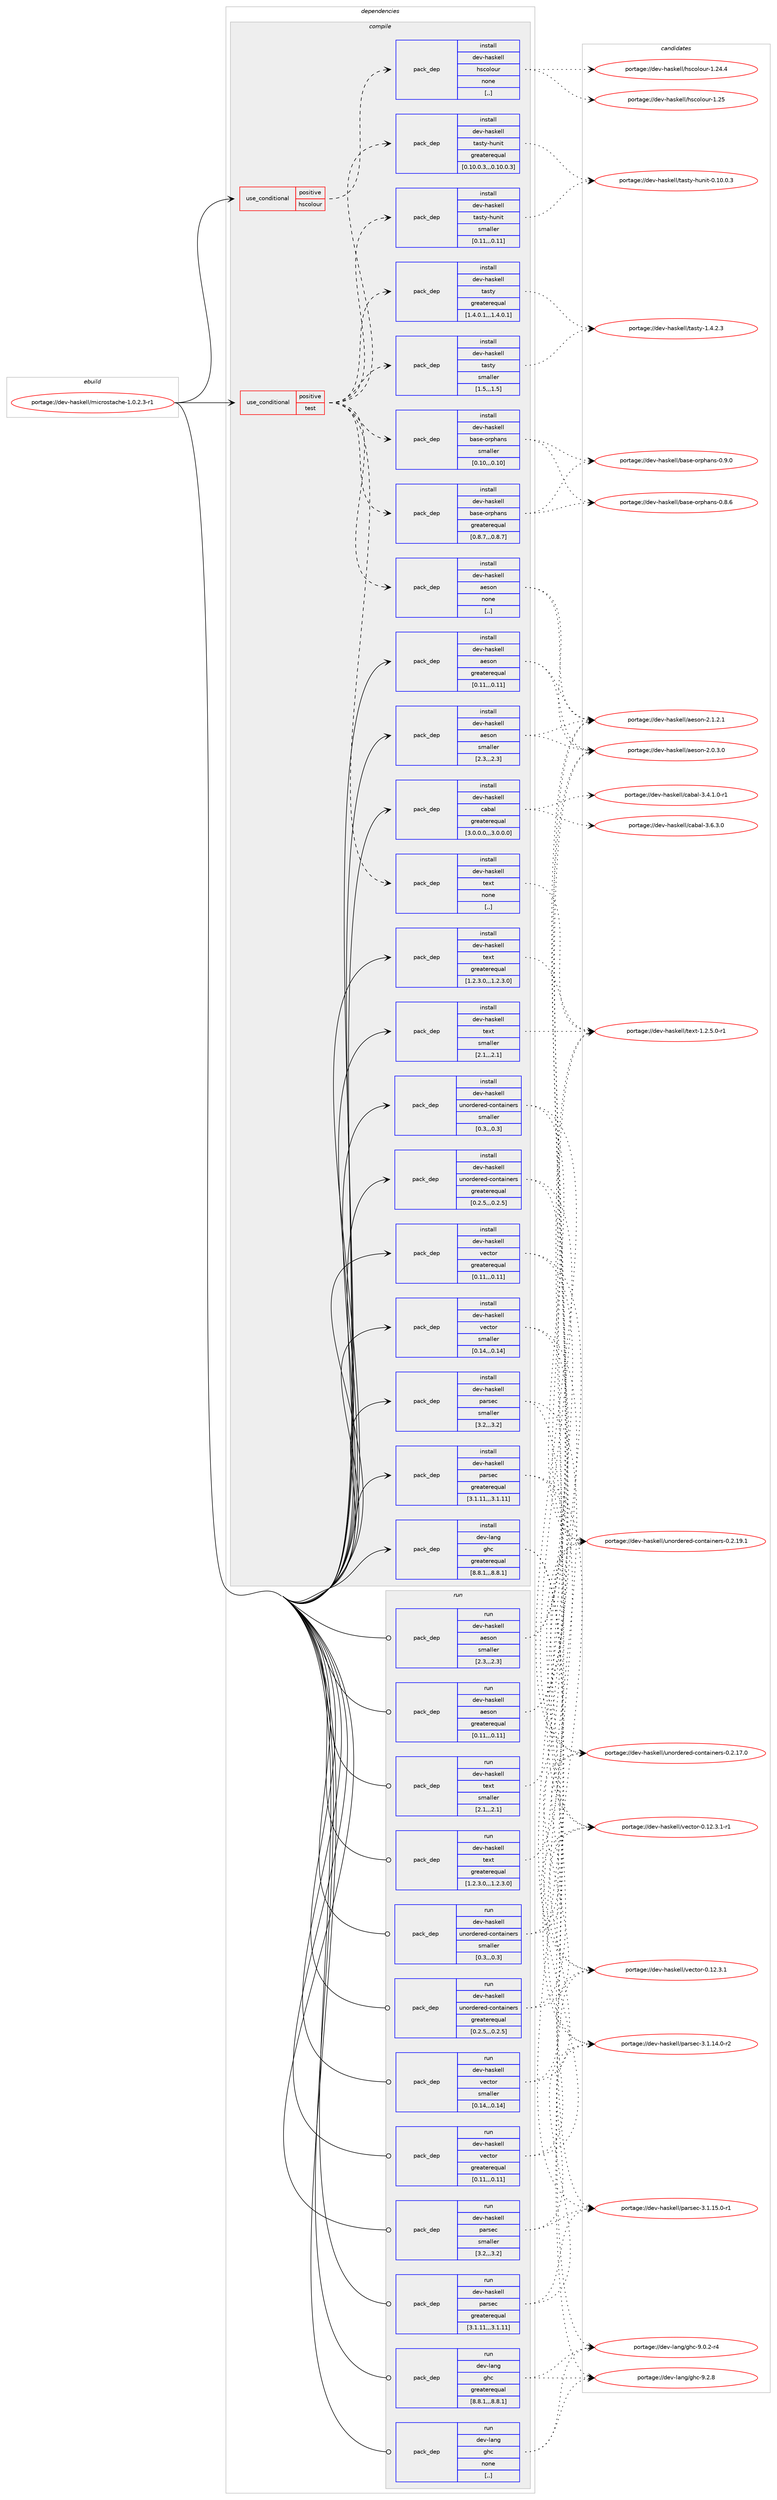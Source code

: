 digraph prolog {

# *************
# Graph options
# *************

newrank=true;
concentrate=true;
compound=true;
graph [rankdir=LR,fontname=Helvetica,fontsize=10,ranksep=1.5];#, ranksep=2.5, nodesep=0.2];
edge  [arrowhead=vee];
node  [fontname=Helvetica,fontsize=10];

# **********
# The ebuild
# **********

subgraph cluster_leftcol {
color=gray;
label=<<i>ebuild</i>>;
id [label="portage://dev-haskell/microstache-1.0.2.3-r1", color=red, width=4, href="../dev-haskell/microstache-1.0.2.3-r1.svg"];
}

# ****************
# The dependencies
# ****************

subgraph cluster_midcol {
color=gray;
label=<<i>dependencies</i>>;
subgraph cluster_compile {
fillcolor="#eeeeee";
style=filled;
label=<<i>compile</i>>;
subgraph cond20715 {
dependency84435 [label=<<TABLE BORDER="0" CELLBORDER="1" CELLSPACING="0" CELLPADDING="4"><TR><TD ROWSPAN="3" CELLPADDING="10">use_conditional</TD></TR><TR><TD>positive</TD></TR><TR><TD>hscolour</TD></TR></TABLE>>, shape=none, color=red];
subgraph pack62718 {
dependency84436 [label=<<TABLE BORDER="0" CELLBORDER="1" CELLSPACING="0" CELLPADDING="4" WIDTH="220"><TR><TD ROWSPAN="6" CELLPADDING="30">pack_dep</TD></TR><TR><TD WIDTH="110">install</TD></TR><TR><TD>dev-haskell</TD></TR><TR><TD>hscolour</TD></TR><TR><TD>none</TD></TR><TR><TD>[,,]</TD></TR></TABLE>>, shape=none, color=blue];
}
dependency84435:e -> dependency84436:w [weight=20,style="dashed",arrowhead="vee"];
}
id:e -> dependency84435:w [weight=20,style="solid",arrowhead="vee"];
subgraph cond20716 {
dependency84437 [label=<<TABLE BORDER="0" CELLBORDER="1" CELLSPACING="0" CELLPADDING="4"><TR><TD ROWSPAN="3" CELLPADDING="10">use_conditional</TD></TR><TR><TD>positive</TD></TR><TR><TD>test</TD></TR></TABLE>>, shape=none, color=red];
subgraph pack62719 {
dependency84438 [label=<<TABLE BORDER="0" CELLBORDER="1" CELLSPACING="0" CELLPADDING="4" WIDTH="220"><TR><TD ROWSPAN="6" CELLPADDING="30">pack_dep</TD></TR><TR><TD WIDTH="110">install</TD></TR><TR><TD>dev-haskell</TD></TR><TR><TD>aeson</TD></TR><TR><TD>none</TD></TR><TR><TD>[,,]</TD></TR></TABLE>>, shape=none, color=blue];
}
dependency84437:e -> dependency84438:w [weight=20,style="dashed",arrowhead="vee"];
subgraph pack62720 {
dependency84439 [label=<<TABLE BORDER="0" CELLBORDER="1" CELLSPACING="0" CELLPADDING="4" WIDTH="220"><TR><TD ROWSPAN="6" CELLPADDING="30">pack_dep</TD></TR><TR><TD WIDTH="110">install</TD></TR><TR><TD>dev-haskell</TD></TR><TR><TD>base-orphans</TD></TR><TR><TD>greaterequal</TD></TR><TR><TD>[0.8.7,,,0.8.7]</TD></TR></TABLE>>, shape=none, color=blue];
}
dependency84437:e -> dependency84439:w [weight=20,style="dashed",arrowhead="vee"];
subgraph pack62721 {
dependency84440 [label=<<TABLE BORDER="0" CELLBORDER="1" CELLSPACING="0" CELLPADDING="4" WIDTH="220"><TR><TD ROWSPAN="6" CELLPADDING="30">pack_dep</TD></TR><TR><TD WIDTH="110">install</TD></TR><TR><TD>dev-haskell</TD></TR><TR><TD>base-orphans</TD></TR><TR><TD>smaller</TD></TR><TR><TD>[0.10,,,0.10]</TD></TR></TABLE>>, shape=none, color=blue];
}
dependency84437:e -> dependency84440:w [weight=20,style="dashed",arrowhead="vee"];
subgraph pack62722 {
dependency84441 [label=<<TABLE BORDER="0" CELLBORDER="1" CELLSPACING="0" CELLPADDING="4" WIDTH="220"><TR><TD ROWSPAN="6" CELLPADDING="30">pack_dep</TD></TR><TR><TD WIDTH="110">install</TD></TR><TR><TD>dev-haskell</TD></TR><TR><TD>tasty</TD></TR><TR><TD>greaterequal</TD></TR><TR><TD>[1.4.0.1,,,1.4.0.1]</TD></TR></TABLE>>, shape=none, color=blue];
}
dependency84437:e -> dependency84441:w [weight=20,style="dashed",arrowhead="vee"];
subgraph pack62723 {
dependency84442 [label=<<TABLE BORDER="0" CELLBORDER="1" CELLSPACING="0" CELLPADDING="4" WIDTH="220"><TR><TD ROWSPAN="6" CELLPADDING="30">pack_dep</TD></TR><TR><TD WIDTH="110">install</TD></TR><TR><TD>dev-haskell</TD></TR><TR><TD>tasty</TD></TR><TR><TD>smaller</TD></TR><TR><TD>[1.5,,,1.5]</TD></TR></TABLE>>, shape=none, color=blue];
}
dependency84437:e -> dependency84442:w [weight=20,style="dashed",arrowhead="vee"];
subgraph pack62724 {
dependency84443 [label=<<TABLE BORDER="0" CELLBORDER="1" CELLSPACING="0" CELLPADDING="4" WIDTH="220"><TR><TD ROWSPAN="6" CELLPADDING="30">pack_dep</TD></TR><TR><TD WIDTH="110">install</TD></TR><TR><TD>dev-haskell</TD></TR><TR><TD>tasty-hunit</TD></TR><TR><TD>greaterequal</TD></TR><TR><TD>[0.10.0.3,,,0.10.0.3]</TD></TR></TABLE>>, shape=none, color=blue];
}
dependency84437:e -> dependency84443:w [weight=20,style="dashed",arrowhead="vee"];
subgraph pack62725 {
dependency84444 [label=<<TABLE BORDER="0" CELLBORDER="1" CELLSPACING="0" CELLPADDING="4" WIDTH="220"><TR><TD ROWSPAN="6" CELLPADDING="30">pack_dep</TD></TR><TR><TD WIDTH="110">install</TD></TR><TR><TD>dev-haskell</TD></TR><TR><TD>tasty-hunit</TD></TR><TR><TD>smaller</TD></TR><TR><TD>[0.11,,,0.11]</TD></TR></TABLE>>, shape=none, color=blue];
}
dependency84437:e -> dependency84444:w [weight=20,style="dashed",arrowhead="vee"];
subgraph pack62726 {
dependency84445 [label=<<TABLE BORDER="0" CELLBORDER="1" CELLSPACING="0" CELLPADDING="4" WIDTH="220"><TR><TD ROWSPAN="6" CELLPADDING="30">pack_dep</TD></TR><TR><TD WIDTH="110">install</TD></TR><TR><TD>dev-haskell</TD></TR><TR><TD>text</TD></TR><TR><TD>none</TD></TR><TR><TD>[,,]</TD></TR></TABLE>>, shape=none, color=blue];
}
dependency84437:e -> dependency84445:w [weight=20,style="dashed",arrowhead="vee"];
}
id:e -> dependency84437:w [weight=20,style="solid",arrowhead="vee"];
subgraph pack62727 {
dependency84446 [label=<<TABLE BORDER="0" CELLBORDER="1" CELLSPACING="0" CELLPADDING="4" WIDTH="220"><TR><TD ROWSPAN="6" CELLPADDING="30">pack_dep</TD></TR><TR><TD WIDTH="110">install</TD></TR><TR><TD>dev-haskell</TD></TR><TR><TD>aeson</TD></TR><TR><TD>greaterequal</TD></TR><TR><TD>[0.11,,,0.11]</TD></TR></TABLE>>, shape=none, color=blue];
}
id:e -> dependency84446:w [weight=20,style="solid",arrowhead="vee"];
subgraph pack62728 {
dependency84447 [label=<<TABLE BORDER="0" CELLBORDER="1" CELLSPACING="0" CELLPADDING="4" WIDTH="220"><TR><TD ROWSPAN="6" CELLPADDING="30">pack_dep</TD></TR><TR><TD WIDTH="110">install</TD></TR><TR><TD>dev-haskell</TD></TR><TR><TD>aeson</TD></TR><TR><TD>smaller</TD></TR><TR><TD>[2.3,,,2.3]</TD></TR></TABLE>>, shape=none, color=blue];
}
id:e -> dependency84447:w [weight=20,style="solid",arrowhead="vee"];
subgraph pack62729 {
dependency84448 [label=<<TABLE BORDER="0" CELLBORDER="1" CELLSPACING="0" CELLPADDING="4" WIDTH="220"><TR><TD ROWSPAN="6" CELLPADDING="30">pack_dep</TD></TR><TR><TD WIDTH="110">install</TD></TR><TR><TD>dev-haskell</TD></TR><TR><TD>cabal</TD></TR><TR><TD>greaterequal</TD></TR><TR><TD>[3.0.0.0,,,3.0.0.0]</TD></TR></TABLE>>, shape=none, color=blue];
}
id:e -> dependency84448:w [weight=20,style="solid",arrowhead="vee"];
subgraph pack62730 {
dependency84449 [label=<<TABLE BORDER="0" CELLBORDER="1" CELLSPACING="0" CELLPADDING="4" WIDTH="220"><TR><TD ROWSPAN="6" CELLPADDING="30">pack_dep</TD></TR><TR><TD WIDTH="110">install</TD></TR><TR><TD>dev-haskell</TD></TR><TR><TD>parsec</TD></TR><TR><TD>greaterequal</TD></TR><TR><TD>[3.1.11,,,3.1.11]</TD></TR></TABLE>>, shape=none, color=blue];
}
id:e -> dependency84449:w [weight=20,style="solid",arrowhead="vee"];
subgraph pack62731 {
dependency84450 [label=<<TABLE BORDER="0" CELLBORDER="1" CELLSPACING="0" CELLPADDING="4" WIDTH="220"><TR><TD ROWSPAN="6" CELLPADDING="30">pack_dep</TD></TR><TR><TD WIDTH="110">install</TD></TR><TR><TD>dev-haskell</TD></TR><TR><TD>parsec</TD></TR><TR><TD>smaller</TD></TR><TR><TD>[3.2,,,3.2]</TD></TR></TABLE>>, shape=none, color=blue];
}
id:e -> dependency84450:w [weight=20,style="solid",arrowhead="vee"];
subgraph pack62732 {
dependency84451 [label=<<TABLE BORDER="0" CELLBORDER="1" CELLSPACING="0" CELLPADDING="4" WIDTH="220"><TR><TD ROWSPAN="6" CELLPADDING="30">pack_dep</TD></TR><TR><TD WIDTH="110">install</TD></TR><TR><TD>dev-haskell</TD></TR><TR><TD>text</TD></TR><TR><TD>greaterequal</TD></TR><TR><TD>[1.2.3.0,,,1.2.3.0]</TD></TR></TABLE>>, shape=none, color=blue];
}
id:e -> dependency84451:w [weight=20,style="solid",arrowhead="vee"];
subgraph pack62733 {
dependency84452 [label=<<TABLE BORDER="0" CELLBORDER="1" CELLSPACING="0" CELLPADDING="4" WIDTH="220"><TR><TD ROWSPAN="6" CELLPADDING="30">pack_dep</TD></TR><TR><TD WIDTH="110">install</TD></TR><TR><TD>dev-haskell</TD></TR><TR><TD>text</TD></TR><TR><TD>smaller</TD></TR><TR><TD>[2.1,,,2.1]</TD></TR></TABLE>>, shape=none, color=blue];
}
id:e -> dependency84452:w [weight=20,style="solid",arrowhead="vee"];
subgraph pack62734 {
dependency84453 [label=<<TABLE BORDER="0" CELLBORDER="1" CELLSPACING="0" CELLPADDING="4" WIDTH="220"><TR><TD ROWSPAN="6" CELLPADDING="30">pack_dep</TD></TR><TR><TD WIDTH="110">install</TD></TR><TR><TD>dev-haskell</TD></TR><TR><TD>unordered-containers</TD></TR><TR><TD>greaterequal</TD></TR><TR><TD>[0.2.5,,,0.2.5]</TD></TR></TABLE>>, shape=none, color=blue];
}
id:e -> dependency84453:w [weight=20,style="solid",arrowhead="vee"];
subgraph pack62735 {
dependency84454 [label=<<TABLE BORDER="0" CELLBORDER="1" CELLSPACING="0" CELLPADDING="4" WIDTH="220"><TR><TD ROWSPAN="6" CELLPADDING="30">pack_dep</TD></TR><TR><TD WIDTH="110">install</TD></TR><TR><TD>dev-haskell</TD></TR><TR><TD>unordered-containers</TD></TR><TR><TD>smaller</TD></TR><TR><TD>[0.3,,,0.3]</TD></TR></TABLE>>, shape=none, color=blue];
}
id:e -> dependency84454:w [weight=20,style="solid",arrowhead="vee"];
subgraph pack62736 {
dependency84455 [label=<<TABLE BORDER="0" CELLBORDER="1" CELLSPACING="0" CELLPADDING="4" WIDTH="220"><TR><TD ROWSPAN="6" CELLPADDING="30">pack_dep</TD></TR><TR><TD WIDTH="110">install</TD></TR><TR><TD>dev-haskell</TD></TR><TR><TD>vector</TD></TR><TR><TD>greaterequal</TD></TR><TR><TD>[0.11,,,0.11]</TD></TR></TABLE>>, shape=none, color=blue];
}
id:e -> dependency84455:w [weight=20,style="solid",arrowhead="vee"];
subgraph pack62737 {
dependency84456 [label=<<TABLE BORDER="0" CELLBORDER="1" CELLSPACING="0" CELLPADDING="4" WIDTH="220"><TR><TD ROWSPAN="6" CELLPADDING="30">pack_dep</TD></TR><TR><TD WIDTH="110">install</TD></TR><TR><TD>dev-haskell</TD></TR><TR><TD>vector</TD></TR><TR><TD>smaller</TD></TR><TR><TD>[0.14,,,0.14]</TD></TR></TABLE>>, shape=none, color=blue];
}
id:e -> dependency84456:w [weight=20,style="solid",arrowhead="vee"];
subgraph pack62738 {
dependency84457 [label=<<TABLE BORDER="0" CELLBORDER="1" CELLSPACING="0" CELLPADDING="4" WIDTH="220"><TR><TD ROWSPAN="6" CELLPADDING="30">pack_dep</TD></TR><TR><TD WIDTH="110">install</TD></TR><TR><TD>dev-lang</TD></TR><TR><TD>ghc</TD></TR><TR><TD>greaterequal</TD></TR><TR><TD>[8.8.1,,,8.8.1]</TD></TR></TABLE>>, shape=none, color=blue];
}
id:e -> dependency84457:w [weight=20,style="solid",arrowhead="vee"];
}
subgraph cluster_compileandrun {
fillcolor="#eeeeee";
style=filled;
label=<<i>compile and run</i>>;
}
subgraph cluster_run {
fillcolor="#eeeeee";
style=filled;
label=<<i>run</i>>;
subgraph pack62739 {
dependency84458 [label=<<TABLE BORDER="0" CELLBORDER="1" CELLSPACING="0" CELLPADDING="4" WIDTH="220"><TR><TD ROWSPAN="6" CELLPADDING="30">pack_dep</TD></TR><TR><TD WIDTH="110">run</TD></TR><TR><TD>dev-haskell</TD></TR><TR><TD>aeson</TD></TR><TR><TD>greaterequal</TD></TR><TR><TD>[0.11,,,0.11]</TD></TR></TABLE>>, shape=none, color=blue];
}
id:e -> dependency84458:w [weight=20,style="solid",arrowhead="odot"];
subgraph pack62740 {
dependency84459 [label=<<TABLE BORDER="0" CELLBORDER="1" CELLSPACING="0" CELLPADDING="4" WIDTH="220"><TR><TD ROWSPAN="6" CELLPADDING="30">pack_dep</TD></TR><TR><TD WIDTH="110">run</TD></TR><TR><TD>dev-haskell</TD></TR><TR><TD>aeson</TD></TR><TR><TD>smaller</TD></TR><TR><TD>[2.3,,,2.3]</TD></TR></TABLE>>, shape=none, color=blue];
}
id:e -> dependency84459:w [weight=20,style="solid",arrowhead="odot"];
subgraph pack62741 {
dependency84460 [label=<<TABLE BORDER="0" CELLBORDER="1" CELLSPACING="0" CELLPADDING="4" WIDTH="220"><TR><TD ROWSPAN="6" CELLPADDING="30">pack_dep</TD></TR><TR><TD WIDTH="110">run</TD></TR><TR><TD>dev-haskell</TD></TR><TR><TD>parsec</TD></TR><TR><TD>greaterequal</TD></TR><TR><TD>[3.1.11,,,3.1.11]</TD></TR></TABLE>>, shape=none, color=blue];
}
id:e -> dependency84460:w [weight=20,style="solid",arrowhead="odot"];
subgraph pack62742 {
dependency84461 [label=<<TABLE BORDER="0" CELLBORDER="1" CELLSPACING="0" CELLPADDING="4" WIDTH="220"><TR><TD ROWSPAN="6" CELLPADDING="30">pack_dep</TD></TR><TR><TD WIDTH="110">run</TD></TR><TR><TD>dev-haskell</TD></TR><TR><TD>parsec</TD></TR><TR><TD>smaller</TD></TR><TR><TD>[3.2,,,3.2]</TD></TR></TABLE>>, shape=none, color=blue];
}
id:e -> dependency84461:w [weight=20,style="solid",arrowhead="odot"];
subgraph pack62743 {
dependency84462 [label=<<TABLE BORDER="0" CELLBORDER="1" CELLSPACING="0" CELLPADDING="4" WIDTH="220"><TR><TD ROWSPAN="6" CELLPADDING="30">pack_dep</TD></TR><TR><TD WIDTH="110">run</TD></TR><TR><TD>dev-haskell</TD></TR><TR><TD>text</TD></TR><TR><TD>greaterequal</TD></TR><TR><TD>[1.2.3.0,,,1.2.3.0]</TD></TR></TABLE>>, shape=none, color=blue];
}
id:e -> dependency84462:w [weight=20,style="solid",arrowhead="odot"];
subgraph pack62744 {
dependency84463 [label=<<TABLE BORDER="0" CELLBORDER="1" CELLSPACING="0" CELLPADDING="4" WIDTH="220"><TR><TD ROWSPAN="6" CELLPADDING="30">pack_dep</TD></TR><TR><TD WIDTH="110">run</TD></TR><TR><TD>dev-haskell</TD></TR><TR><TD>text</TD></TR><TR><TD>smaller</TD></TR><TR><TD>[2.1,,,2.1]</TD></TR></TABLE>>, shape=none, color=blue];
}
id:e -> dependency84463:w [weight=20,style="solid",arrowhead="odot"];
subgraph pack62745 {
dependency84464 [label=<<TABLE BORDER="0" CELLBORDER="1" CELLSPACING="0" CELLPADDING="4" WIDTH="220"><TR><TD ROWSPAN="6" CELLPADDING="30">pack_dep</TD></TR><TR><TD WIDTH="110">run</TD></TR><TR><TD>dev-haskell</TD></TR><TR><TD>unordered-containers</TD></TR><TR><TD>greaterequal</TD></TR><TR><TD>[0.2.5,,,0.2.5]</TD></TR></TABLE>>, shape=none, color=blue];
}
id:e -> dependency84464:w [weight=20,style="solid",arrowhead="odot"];
subgraph pack62746 {
dependency84465 [label=<<TABLE BORDER="0" CELLBORDER="1" CELLSPACING="0" CELLPADDING="4" WIDTH="220"><TR><TD ROWSPAN="6" CELLPADDING="30">pack_dep</TD></TR><TR><TD WIDTH="110">run</TD></TR><TR><TD>dev-haskell</TD></TR><TR><TD>unordered-containers</TD></TR><TR><TD>smaller</TD></TR><TR><TD>[0.3,,,0.3]</TD></TR></TABLE>>, shape=none, color=blue];
}
id:e -> dependency84465:w [weight=20,style="solid",arrowhead="odot"];
subgraph pack62747 {
dependency84466 [label=<<TABLE BORDER="0" CELLBORDER="1" CELLSPACING="0" CELLPADDING="4" WIDTH="220"><TR><TD ROWSPAN="6" CELLPADDING="30">pack_dep</TD></TR><TR><TD WIDTH="110">run</TD></TR><TR><TD>dev-haskell</TD></TR><TR><TD>vector</TD></TR><TR><TD>greaterequal</TD></TR><TR><TD>[0.11,,,0.11]</TD></TR></TABLE>>, shape=none, color=blue];
}
id:e -> dependency84466:w [weight=20,style="solid",arrowhead="odot"];
subgraph pack62748 {
dependency84467 [label=<<TABLE BORDER="0" CELLBORDER="1" CELLSPACING="0" CELLPADDING="4" WIDTH="220"><TR><TD ROWSPAN="6" CELLPADDING="30">pack_dep</TD></TR><TR><TD WIDTH="110">run</TD></TR><TR><TD>dev-haskell</TD></TR><TR><TD>vector</TD></TR><TR><TD>smaller</TD></TR><TR><TD>[0.14,,,0.14]</TD></TR></TABLE>>, shape=none, color=blue];
}
id:e -> dependency84467:w [weight=20,style="solid",arrowhead="odot"];
subgraph pack62749 {
dependency84468 [label=<<TABLE BORDER="0" CELLBORDER="1" CELLSPACING="0" CELLPADDING="4" WIDTH="220"><TR><TD ROWSPAN="6" CELLPADDING="30">pack_dep</TD></TR><TR><TD WIDTH="110">run</TD></TR><TR><TD>dev-lang</TD></TR><TR><TD>ghc</TD></TR><TR><TD>greaterequal</TD></TR><TR><TD>[8.8.1,,,8.8.1]</TD></TR></TABLE>>, shape=none, color=blue];
}
id:e -> dependency84468:w [weight=20,style="solid",arrowhead="odot"];
subgraph pack62750 {
dependency84469 [label=<<TABLE BORDER="0" CELLBORDER="1" CELLSPACING="0" CELLPADDING="4" WIDTH="220"><TR><TD ROWSPAN="6" CELLPADDING="30">pack_dep</TD></TR><TR><TD WIDTH="110">run</TD></TR><TR><TD>dev-lang</TD></TR><TR><TD>ghc</TD></TR><TR><TD>none</TD></TR><TR><TD>[,,]</TD></TR></TABLE>>, shape=none, color=blue];
}
id:e -> dependency84469:w [weight=20,style="solid",arrowhead="odot"];
}
}

# **************
# The candidates
# **************

subgraph cluster_choices {
rank=same;
color=gray;
label=<<i>candidates</i>>;

subgraph choice62718 {
color=black;
nodesep=1;
choice100101118451049711510710110810847104115991111081111171144549465053 [label="portage://dev-haskell/hscolour-1.25", color=red, width=4,href="../dev-haskell/hscolour-1.25.svg"];
choice1001011184510497115107101108108471041159911110811111711445494650524652 [label="portage://dev-haskell/hscolour-1.24.4", color=red, width=4,href="../dev-haskell/hscolour-1.24.4.svg"];
dependency84436:e -> choice100101118451049711510710110810847104115991111081111171144549465053:w [style=dotted,weight="100"];
dependency84436:e -> choice1001011184510497115107101108108471041159911110811111711445494650524652:w [style=dotted,weight="100"];
}
subgraph choice62719 {
color=black;
nodesep=1;
choice100101118451049711510710110810847971011151111104550464946504649 [label="portage://dev-haskell/aeson-2.1.2.1", color=red, width=4,href="../dev-haskell/aeson-2.1.2.1.svg"];
choice100101118451049711510710110810847971011151111104550464846514648 [label="portage://dev-haskell/aeson-2.0.3.0", color=red, width=4,href="../dev-haskell/aeson-2.0.3.0.svg"];
dependency84438:e -> choice100101118451049711510710110810847971011151111104550464946504649:w [style=dotted,weight="100"];
dependency84438:e -> choice100101118451049711510710110810847971011151111104550464846514648:w [style=dotted,weight="100"];
}
subgraph choice62720 {
color=black;
nodesep=1;
choice10010111845104971151071011081084798971151014511111411210497110115454846574648 [label="portage://dev-haskell/base-orphans-0.9.0", color=red, width=4,href="../dev-haskell/base-orphans-0.9.0.svg"];
choice10010111845104971151071011081084798971151014511111411210497110115454846564654 [label="portage://dev-haskell/base-orphans-0.8.6", color=red, width=4,href="../dev-haskell/base-orphans-0.8.6.svg"];
dependency84439:e -> choice10010111845104971151071011081084798971151014511111411210497110115454846574648:w [style=dotted,weight="100"];
dependency84439:e -> choice10010111845104971151071011081084798971151014511111411210497110115454846564654:w [style=dotted,weight="100"];
}
subgraph choice62721 {
color=black;
nodesep=1;
choice10010111845104971151071011081084798971151014511111411210497110115454846574648 [label="portage://dev-haskell/base-orphans-0.9.0", color=red, width=4,href="../dev-haskell/base-orphans-0.9.0.svg"];
choice10010111845104971151071011081084798971151014511111411210497110115454846564654 [label="portage://dev-haskell/base-orphans-0.8.6", color=red, width=4,href="../dev-haskell/base-orphans-0.8.6.svg"];
dependency84440:e -> choice10010111845104971151071011081084798971151014511111411210497110115454846574648:w [style=dotted,weight="100"];
dependency84440:e -> choice10010111845104971151071011081084798971151014511111411210497110115454846564654:w [style=dotted,weight="100"];
}
subgraph choice62722 {
color=black;
nodesep=1;
choice100101118451049711510710110810847116971151161214549465246504651 [label="portage://dev-haskell/tasty-1.4.2.3", color=red, width=4,href="../dev-haskell/tasty-1.4.2.3.svg"];
dependency84441:e -> choice100101118451049711510710110810847116971151161214549465246504651:w [style=dotted,weight="100"];
}
subgraph choice62723 {
color=black;
nodesep=1;
choice100101118451049711510710110810847116971151161214549465246504651 [label="portage://dev-haskell/tasty-1.4.2.3", color=red, width=4,href="../dev-haskell/tasty-1.4.2.3.svg"];
dependency84442:e -> choice100101118451049711510710110810847116971151161214549465246504651:w [style=dotted,weight="100"];
}
subgraph choice62724 {
color=black;
nodesep=1;
choice1001011184510497115107101108108471169711511612145104117110105116454846494846484651 [label="portage://dev-haskell/tasty-hunit-0.10.0.3", color=red, width=4,href="../dev-haskell/tasty-hunit-0.10.0.3.svg"];
dependency84443:e -> choice1001011184510497115107101108108471169711511612145104117110105116454846494846484651:w [style=dotted,weight="100"];
}
subgraph choice62725 {
color=black;
nodesep=1;
choice1001011184510497115107101108108471169711511612145104117110105116454846494846484651 [label="portage://dev-haskell/tasty-hunit-0.10.0.3", color=red, width=4,href="../dev-haskell/tasty-hunit-0.10.0.3.svg"];
dependency84444:e -> choice1001011184510497115107101108108471169711511612145104117110105116454846494846484651:w [style=dotted,weight="100"];
}
subgraph choice62726 {
color=black;
nodesep=1;
choice10010111845104971151071011081084711610112011645494650465346484511449 [label="portage://dev-haskell/text-1.2.5.0-r1", color=red, width=4,href="../dev-haskell/text-1.2.5.0-r1.svg"];
dependency84445:e -> choice10010111845104971151071011081084711610112011645494650465346484511449:w [style=dotted,weight="100"];
}
subgraph choice62727 {
color=black;
nodesep=1;
choice100101118451049711510710110810847971011151111104550464946504649 [label="portage://dev-haskell/aeson-2.1.2.1", color=red, width=4,href="../dev-haskell/aeson-2.1.2.1.svg"];
choice100101118451049711510710110810847971011151111104550464846514648 [label="portage://dev-haskell/aeson-2.0.3.0", color=red, width=4,href="../dev-haskell/aeson-2.0.3.0.svg"];
dependency84446:e -> choice100101118451049711510710110810847971011151111104550464946504649:w [style=dotted,weight="100"];
dependency84446:e -> choice100101118451049711510710110810847971011151111104550464846514648:w [style=dotted,weight="100"];
}
subgraph choice62728 {
color=black;
nodesep=1;
choice100101118451049711510710110810847971011151111104550464946504649 [label="portage://dev-haskell/aeson-2.1.2.1", color=red, width=4,href="../dev-haskell/aeson-2.1.2.1.svg"];
choice100101118451049711510710110810847971011151111104550464846514648 [label="portage://dev-haskell/aeson-2.0.3.0", color=red, width=4,href="../dev-haskell/aeson-2.0.3.0.svg"];
dependency84447:e -> choice100101118451049711510710110810847971011151111104550464946504649:w [style=dotted,weight="100"];
dependency84447:e -> choice100101118451049711510710110810847971011151111104550464846514648:w [style=dotted,weight="100"];
}
subgraph choice62729 {
color=black;
nodesep=1;
choice100101118451049711510710110810847999798971084551465446514648 [label="portage://dev-haskell/cabal-3.6.3.0", color=red, width=4,href="../dev-haskell/cabal-3.6.3.0.svg"];
choice1001011184510497115107101108108479997989710845514652464946484511449 [label="portage://dev-haskell/cabal-3.4.1.0-r1", color=red, width=4,href="../dev-haskell/cabal-3.4.1.0-r1.svg"];
dependency84448:e -> choice100101118451049711510710110810847999798971084551465446514648:w [style=dotted,weight="100"];
dependency84448:e -> choice1001011184510497115107101108108479997989710845514652464946484511449:w [style=dotted,weight="100"];
}
subgraph choice62730 {
color=black;
nodesep=1;
choice10010111845104971151071011081084711297114115101994551464946495346484511449 [label="portage://dev-haskell/parsec-3.1.15.0-r1", color=red, width=4,href="../dev-haskell/parsec-3.1.15.0-r1.svg"];
choice10010111845104971151071011081084711297114115101994551464946495246484511450 [label="portage://dev-haskell/parsec-3.1.14.0-r2", color=red, width=4,href="../dev-haskell/parsec-3.1.14.0-r2.svg"];
dependency84449:e -> choice10010111845104971151071011081084711297114115101994551464946495346484511449:w [style=dotted,weight="100"];
dependency84449:e -> choice10010111845104971151071011081084711297114115101994551464946495246484511450:w [style=dotted,weight="100"];
}
subgraph choice62731 {
color=black;
nodesep=1;
choice10010111845104971151071011081084711297114115101994551464946495346484511449 [label="portage://dev-haskell/parsec-3.1.15.0-r1", color=red, width=4,href="../dev-haskell/parsec-3.1.15.0-r1.svg"];
choice10010111845104971151071011081084711297114115101994551464946495246484511450 [label="portage://dev-haskell/parsec-3.1.14.0-r2", color=red, width=4,href="../dev-haskell/parsec-3.1.14.0-r2.svg"];
dependency84450:e -> choice10010111845104971151071011081084711297114115101994551464946495346484511449:w [style=dotted,weight="100"];
dependency84450:e -> choice10010111845104971151071011081084711297114115101994551464946495246484511450:w [style=dotted,weight="100"];
}
subgraph choice62732 {
color=black;
nodesep=1;
choice10010111845104971151071011081084711610112011645494650465346484511449 [label="portage://dev-haskell/text-1.2.5.0-r1", color=red, width=4,href="../dev-haskell/text-1.2.5.0-r1.svg"];
dependency84451:e -> choice10010111845104971151071011081084711610112011645494650465346484511449:w [style=dotted,weight="100"];
}
subgraph choice62733 {
color=black;
nodesep=1;
choice10010111845104971151071011081084711610112011645494650465346484511449 [label="portage://dev-haskell/text-1.2.5.0-r1", color=red, width=4,href="../dev-haskell/text-1.2.5.0-r1.svg"];
dependency84452:e -> choice10010111845104971151071011081084711610112011645494650465346484511449:w [style=dotted,weight="100"];
}
subgraph choice62734 {
color=black;
nodesep=1;
choice100101118451049711510710110810847117110111114100101114101100459911111011697105110101114115454846504649574649 [label="portage://dev-haskell/unordered-containers-0.2.19.1", color=red, width=4,href="../dev-haskell/unordered-containers-0.2.19.1.svg"];
choice100101118451049711510710110810847117110111114100101114101100459911111011697105110101114115454846504649554648 [label="portage://dev-haskell/unordered-containers-0.2.17.0", color=red, width=4,href="../dev-haskell/unordered-containers-0.2.17.0.svg"];
dependency84453:e -> choice100101118451049711510710110810847117110111114100101114101100459911111011697105110101114115454846504649574649:w [style=dotted,weight="100"];
dependency84453:e -> choice100101118451049711510710110810847117110111114100101114101100459911111011697105110101114115454846504649554648:w [style=dotted,weight="100"];
}
subgraph choice62735 {
color=black;
nodesep=1;
choice100101118451049711510710110810847117110111114100101114101100459911111011697105110101114115454846504649574649 [label="portage://dev-haskell/unordered-containers-0.2.19.1", color=red, width=4,href="../dev-haskell/unordered-containers-0.2.19.1.svg"];
choice100101118451049711510710110810847117110111114100101114101100459911111011697105110101114115454846504649554648 [label="portage://dev-haskell/unordered-containers-0.2.17.0", color=red, width=4,href="../dev-haskell/unordered-containers-0.2.17.0.svg"];
dependency84454:e -> choice100101118451049711510710110810847117110111114100101114101100459911111011697105110101114115454846504649574649:w [style=dotted,weight="100"];
dependency84454:e -> choice100101118451049711510710110810847117110111114100101114101100459911111011697105110101114115454846504649554648:w [style=dotted,weight="100"];
}
subgraph choice62736 {
color=black;
nodesep=1;
choice100101118451049711510710110810847118101991161111144548464950465146494511449 [label="portage://dev-haskell/vector-0.12.3.1-r1", color=red, width=4,href="../dev-haskell/vector-0.12.3.1-r1.svg"];
choice10010111845104971151071011081084711810199116111114454846495046514649 [label="portage://dev-haskell/vector-0.12.3.1", color=red, width=4,href="../dev-haskell/vector-0.12.3.1.svg"];
dependency84455:e -> choice100101118451049711510710110810847118101991161111144548464950465146494511449:w [style=dotted,weight="100"];
dependency84455:e -> choice10010111845104971151071011081084711810199116111114454846495046514649:w [style=dotted,weight="100"];
}
subgraph choice62737 {
color=black;
nodesep=1;
choice100101118451049711510710110810847118101991161111144548464950465146494511449 [label="portage://dev-haskell/vector-0.12.3.1-r1", color=red, width=4,href="../dev-haskell/vector-0.12.3.1-r1.svg"];
choice10010111845104971151071011081084711810199116111114454846495046514649 [label="portage://dev-haskell/vector-0.12.3.1", color=red, width=4,href="../dev-haskell/vector-0.12.3.1.svg"];
dependency84456:e -> choice100101118451049711510710110810847118101991161111144548464950465146494511449:w [style=dotted,weight="100"];
dependency84456:e -> choice10010111845104971151071011081084711810199116111114454846495046514649:w [style=dotted,weight="100"];
}
subgraph choice62738 {
color=black;
nodesep=1;
choice10010111845108971101034710310499455746504656 [label="portage://dev-lang/ghc-9.2.8", color=red, width=4,href="../dev-lang/ghc-9.2.8.svg"];
choice100101118451089711010347103104994557464846504511452 [label="portage://dev-lang/ghc-9.0.2-r4", color=red, width=4,href="../dev-lang/ghc-9.0.2-r4.svg"];
dependency84457:e -> choice10010111845108971101034710310499455746504656:w [style=dotted,weight="100"];
dependency84457:e -> choice100101118451089711010347103104994557464846504511452:w [style=dotted,weight="100"];
}
subgraph choice62739 {
color=black;
nodesep=1;
choice100101118451049711510710110810847971011151111104550464946504649 [label="portage://dev-haskell/aeson-2.1.2.1", color=red, width=4,href="../dev-haskell/aeson-2.1.2.1.svg"];
choice100101118451049711510710110810847971011151111104550464846514648 [label="portage://dev-haskell/aeson-2.0.3.0", color=red, width=4,href="../dev-haskell/aeson-2.0.3.0.svg"];
dependency84458:e -> choice100101118451049711510710110810847971011151111104550464946504649:w [style=dotted,weight="100"];
dependency84458:e -> choice100101118451049711510710110810847971011151111104550464846514648:w [style=dotted,weight="100"];
}
subgraph choice62740 {
color=black;
nodesep=1;
choice100101118451049711510710110810847971011151111104550464946504649 [label="portage://dev-haskell/aeson-2.1.2.1", color=red, width=4,href="../dev-haskell/aeson-2.1.2.1.svg"];
choice100101118451049711510710110810847971011151111104550464846514648 [label="portage://dev-haskell/aeson-2.0.3.0", color=red, width=4,href="../dev-haskell/aeson-2.0.3.0.svg"];
dependency84459:e -> choice100101118451049711510710110810847971011151111104550464946504649:w [style=dotted,weight="100"];
dependency84459:e -> choice100101118451049711510710110810847971011151111104550464846514648:w [style=dotted,weight="100"];
}
subgraph choice62741 {
color=black;
nodesep=1;
choice10010111845104971151071011081084711297114115101994551464946495346484511449 [label="portage://dev-haskell/parsec-3.1.15.0-r1", color=red, width=4,href="../dev-haskell/parsec-3.1.15.0-r1.svg"];
choice10010111845104971151071011081084711297114115101994551464946495246484511450 [label="portage://dev-haskell/parsec-3.1.14.0-r2", color=red, width=4,href="../dev-haskell/parsec-3.1.14.0-r2.svg"];
dependency84460:e -> choice10010111845104971151071011081084711297114115101994551464946495346484511449:w [style=dotted,weight="100"];
dependency84460:e -> choice10010111845104971151071011081084711297114115101994551464946495246484511450:w [style=dotted,weight="100"];
}
subgraph choice62742 {
color=black;
nodesep=1;
choice10010111845104971151071011081084711297114115101994551464946495346484511449 [label="portage://dev-haskell/parsec-3.1.15.0-r1", color=red, width=4,href="../dev-haskell/parsec-3.1.15.0-r1.svg"];
choice10010111845104971151071011081084711297114115101994551464946495246484511450 [label="portage://dev-haskell/parsec-3.1.14.0-r2", color=red, width=4,href="../dev-haskell/parsec-3.1.14.0-r2.svg"];
dependency84461:e -> choice10010111845104971151071011081084711297114115101994551464946495346484511449:w [style=dotted,weight="100"];
dependency84461:e -> choice10010111845104971151071011081084711297114115101994551464946495246484511450:w [style=dotted,weight="100"];
}
subgraph choice62743 {
color=black;
nodesep=1;
choice10010111845104971151071011081084711610112011645494650465346484511449 [label="portage://dev-haskell/text-1.2.5.0-r1", color=red, width=4,href="../dev-haskell/text-1.2.5.0-r1.svg"];
dependency84462:e -> choice10010111845104971151071011081084711610112011645494650465346484511449:w [style=dotted,weight="100"];
}
subgraph choice62744 {
color=black;
nodesep=1;
choice10010111845104971151071011081084711610112011645494650465346484511449 [label="portage://dev-haskell/text-1.2.5.0-r1", color=red, width=4,href="../dev-haskell/text-1.2.5.0-r1.svg"];
dependency84463:e -> choice10010111845104971151071011081084711610112011645494650465346484511449:w [style=dotted,weight="100"];
}
subgraph choice62745 {
color=black;
nodesep=1;
choice100101118451049711510710110810847117110111114100101114101100459911111011697105110101114115454846504649574649 [label="portage://dev-haskell/unordered-containers-0.2.19.1", color=red, width=4,href="../dev-haskell/unordered-containers-0.2.19.1.svg"];
choice100101118451049711510710110810847117110111114100101114101100459911111011697105110101114115454846504649554648 [label="portage://dev-haskell/unordered-containers-0.2.17.0", color=red, width=4,href="../dev-haskell/unordered-containers-0.2.17.0.svg"];
dependency84464:e -> choice100101118451049711510710110810847117110111114100101114101100459911111011697105110101114115454846504649574649:w [style=dotted,weight="100"];
dependency84464:e -> choice100101118451049711510710110810847117110111114100101114101100459911111011697105110101114115454846504649554648:w [style=dotted,weight="100"];
}
subgraph choice62746 {
color=black;
nodesep=1;
choice100101118451049711510710110810847117110111114100101114101100459911111011697105110101114115454846504649574649 [label="portage://dev-haskell/unordered-containers-0.2.19.1", color=red, width=4,href="../dev-haskell/unordered-containers-0.2.19.1.svg"];
choice100101118451049711510710110810847117110111114100101114101100459911111011697105110101114115454846504649554648 [label="portage://dev-haskell/unordered-containers-0.2.17.0", color=red, width=4,href="../dev-haskell/unordered-containers-0.2.17.0.svg"];
dependency84465:e -> choice100101118451049711510710110810847117110111114100101114101100459911111011697105110101114115454846504649574649:w [style=dotted,weight="100"];
dependency84465:e -> choice100101118451049711510710110810847117110111114100101114101100459911111011697105110101114115454846504649554648:w [style=dotted,weight="100"];
}
subgraph choice62747 {
color=black;
nodesep=1;
choice100101118451049711510710110810847118101991161111144548464950465146494511449 [label="portage://dev-haskell/vector-0.12.3.1-r1", color=red, width=4,href="../dev-haskell/vector-0.12.3.1-r1.svg"];
choice10010111845104971151071011081084711810199116111114454846495046514649 [label="portage://dev-haskell/vector-0.12.3.1", color=red, width=4,href="../dev-haskell/vector-0.12.3.1.svg"];
dependency84466:e -> choice100101118451049711510710110810847118101991161111144548464950465146494511449:w [style=dotted,weight="100"];
dependency84466:e -> choice10010111845104971151071011081084711810199116111114454846495046514649:w [style=dotted,weight="100"];
}
subgraph choice62748 {
color=black;
nodesep=1;
choice100101118451049711510710110810847118101991161111144548464950465146494511449 [label="portage://dev-haskell/vector-0.12.3.1-r1", color=red, width=4,href="../dev-haskell/vector-0.12.3.1-r1.svg"];
choice10010111845104971151071011081084711810199116111114454846495046514649 [label="portage://dev-haskell/vector-0.12.3.1", color=red, width=4,href="../dev-haskell/vector-0.12.3.1.svg"];
dependency84467:e -> choice100101118451049711510710110810847118101991161111144548464950465146494511449:w [style=dotted,weight="100"];
dependency84467:e -> choice10010111845104971151071011081084711810199116111114454846495046514649:w [style=dotted,weight="100"];
}
subgraph choice62749 {
color=black;
nodesep=1;
choice10010111845108971101034710310499455746504656 [label="portage://dev-lang/ghc-9.2.8", color=red, width=4,href="../dev-lang/ghc-9.2.8.svg"];
choice100101118451089711010347103104994557464846504511452 [label="portage://dev-lang/ghc-9.0.2-r4", color=red, width=4,href="../dev-lang/ghc-9.0.2-r4.svg"];
dependency84468:e -> choice10010111845108971101034710310499455746504656:w [style=dotted,weight="100"];
dependency84468:e -> choice100101118451089711010347103104994557464846504511452:w [style=dotted,weight="100"];
}
subgraph choice62750 {
color=black;
nodesep=1;
choice10010111845108971101034710310499455746504656 [label="portage://dev-lang/ghc-9.2.8", color=red, width=4,href="../dev-lang/ghc-9.2.8.svg"];
choice100101118451089711010347103104994557464846504511452 [label="portage://dev-lang/ghc-9.0.2-r4", color=red, width=4,href="../dev-lang/ghc-9.0.2-r4.svg"];
dependency84469:e -> choice10010111845108971101034710310499455746504656:w [style=dotted,weight="100"];
dependency84469:e -> choice100101118451089711010347103104994557464846504511452:w [style=dotted,weight="100"];
}
}

}
